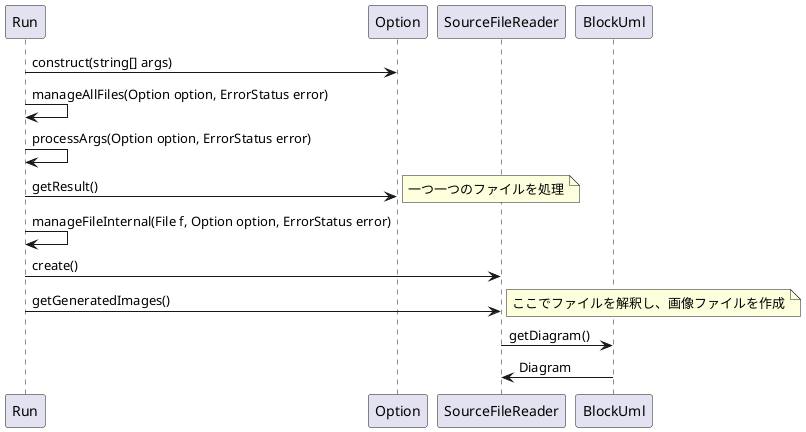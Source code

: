 @startuml

Run -> Option: construct(string[] args)
Run -> Run: manageAllFiles(Option option, ErrorStatus error)
Run -> Run: processArgs(Option option, ErrorStatus error)
Run -> Option: getResult()
note right: 一つ一つのファイルを処理
Run -> Run: manageFileInternal(File f, Option option, ErrorStatus error)
Run -> SourceFileReader: create()
Run -> SourceFileReader: getGeneratedImages()
note right: ここでファイルを解釈し、画像ファイルを作成
SourceFileReader -> BlockUml: getDiagram()
SourceFileReader <- BlockUml: Diagram

@enduml